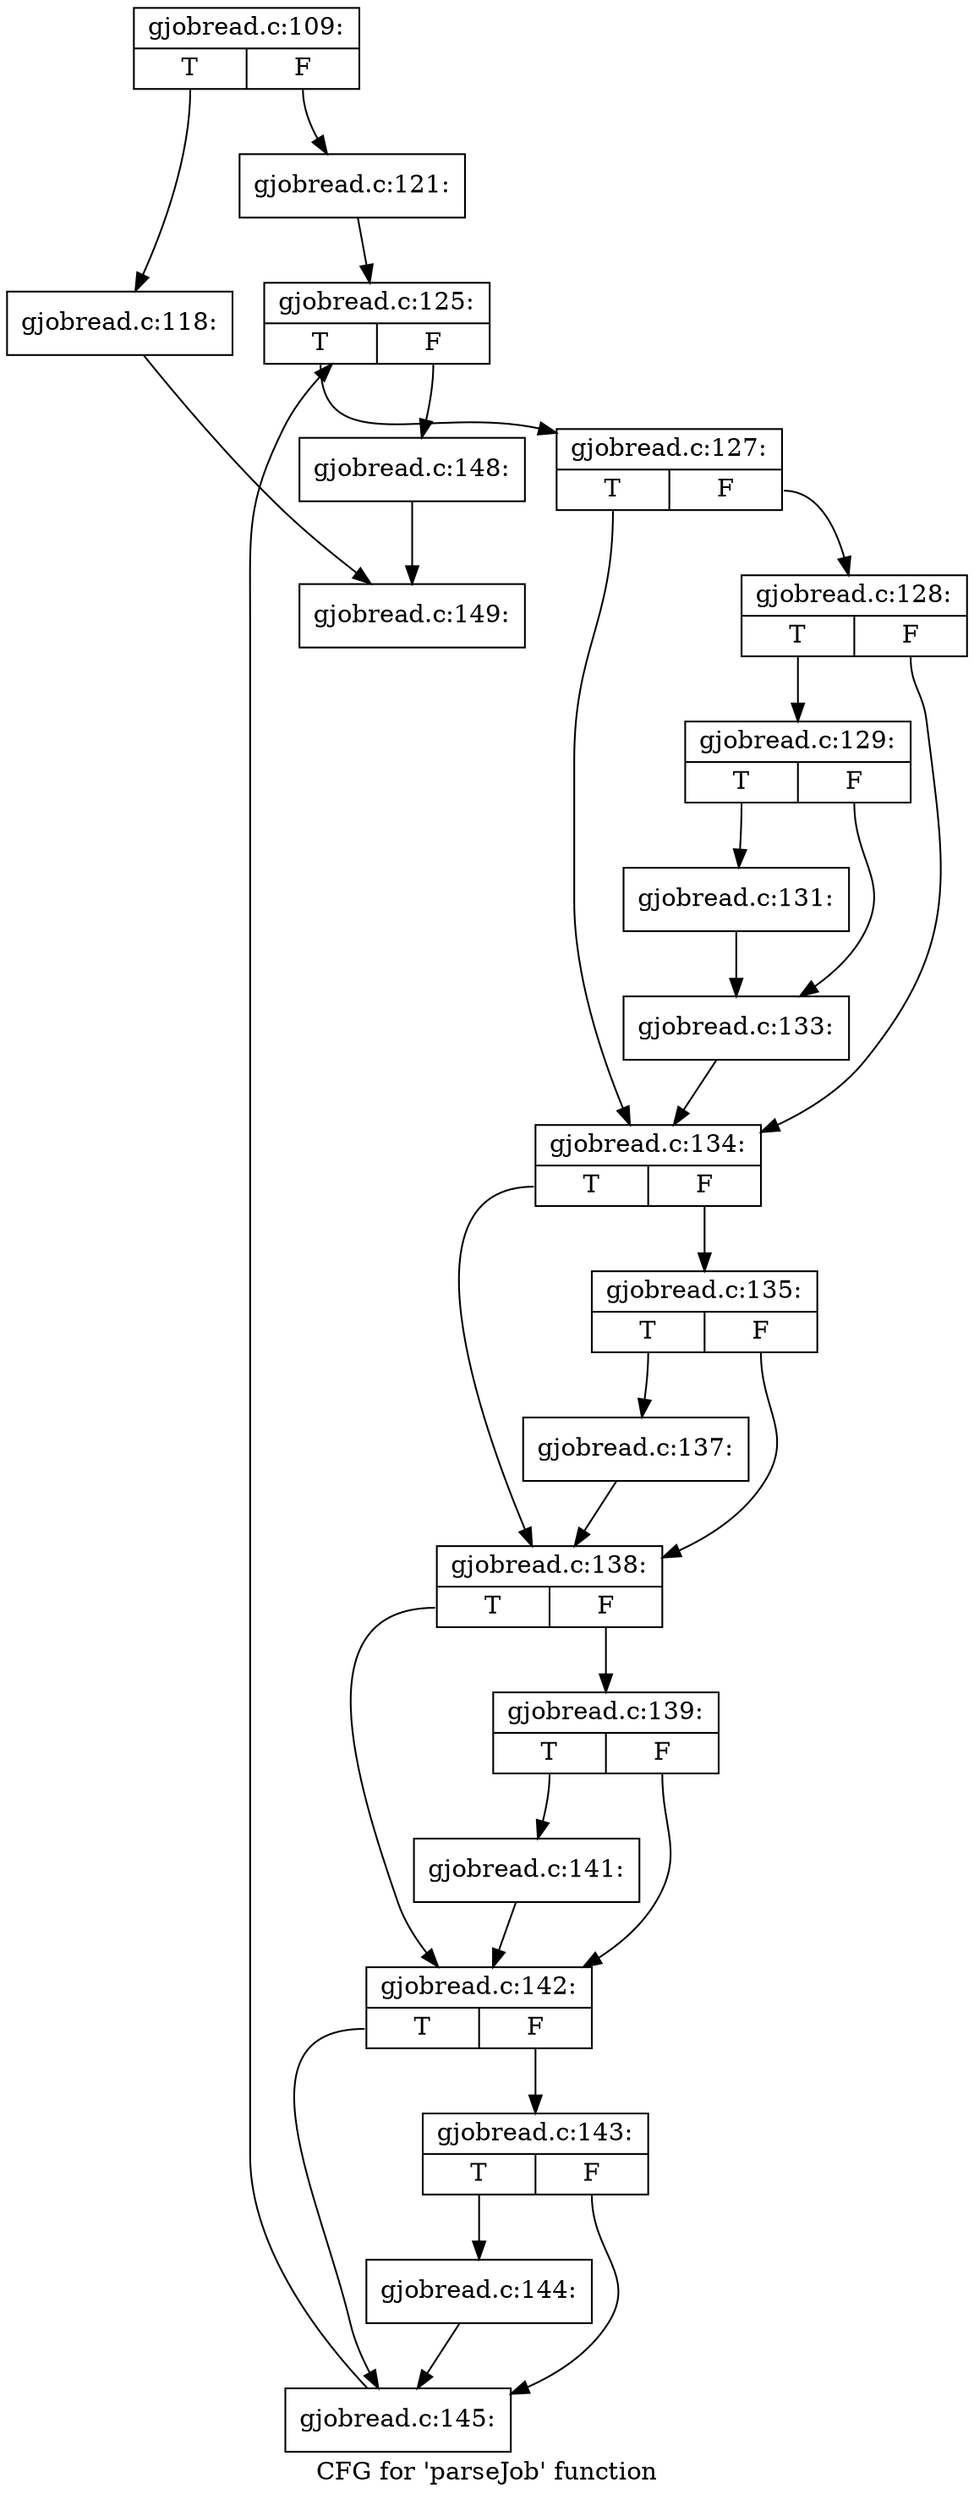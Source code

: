digraph "CFG for 'parseJob' function" {
	label="CFG for 'parseJob' function";

	Node0x52224d0 [shape=record,label="{gjobread.c:109:|{<s0>T|<s1>F}}"];
	Node0x52224d0:s0 -> Node0x523c570;
	Node0x52224d0:s1 -> Node0x523c8a0;
	Node0x523c570 [shape=record,label="{gjobread.c:118:}"];
	Node0x523c570 -> Node0x5222970;
	Node0x523c8a0 [shape=record,label="{gjobread.c:121:}"];
	Node0x523c8a0 -> Node0x523d190;
	Node0x523d190 [shape=record,label="{gjobread.c:125:|{<s0>T|<s1>F}}"];
	Node0x523d190:s0 -> Node0x523d450;
	Node0x523d190:s1 -> Node0x523d340;
	Node0x523d450 [shape=record,label="{gjobread.c:127:|{<s0>T|<s1>F}}"];
	Node0x523d450:s0 -> Node0x523d650;
	Node0x523d450:s1 -> Node0x523d6a0;
	Node0x523d6a0 [shape=record,label="{gjobread.c:128:|{<s0>T|<s1>F}}"];
	Node0x523d6a0:s0 -> Node0x523d600;
	Node0x523d6a0:s1 -> Node0x523d650;
	Node0x523d600 [shape=record,label="{gjobread.c:129:|{<s0>T|<s1>F}}"];
	Node0x523d600:s0 -> Node0x523e940;
	Node0x523d600:s1 -> Node0x523ee80;
	Node0x523e940 [shape=record,label="{gjobread.c:131:}"];
	Node0x523e940 -> Node0x523ee80;
	Node0x523ee80 [shape=record,label="{gjobread.c:133:}"];
	Node0x523ee80 -> Node0x523d650;
	Node0x523d650 [shape=record,label="{gjobread.c:134:|{<s0>T|<s1>F}}"];
	Node0x523d650:s0 -> Node0x523f5c0;
	Node0x523d650:s1 -> Node0x523f610;
	Node0x523f610 [shape=record,label="{gjobread.c:135:|{<s0>T|<s1>F}}"];
	Node0x523f610:s0 -> Node0x523f570;
	Node0x523f610:s1 -> Node0x523f5c0;
	Node0x523f570 [shape=record,label="{gjobread.c:137:}"];
	Node0x523f570 -> Node0x523f5c0;
	Node0x523f5c0 [shape=record,label="{gjobread.c:138:|{<s0>T|<s1>F}}"];
	Node0x523f5c0:s0 -> Node0x5240240;
	Node0x523f5c0:s1 -> Node0x5240290;
	Node0x5240290 [shape=record,label="{gjobread.c:139:|{<s0>T|<s1>F}}"];
	Node0x5240290:s0 -> Node0x52406c0;
	Node0x5240290:s1 -> Node0x5240240;
	Node0x52406c0 [shape=record,label="{gjobread.c:141:}"];
	Node0x52406c0 -> Node0x5240240;
	Node0x5240240 [shape=record,label="{gjobread.c:142:|{<s0>T|<s1>F}}"];
	Node0x5240240:s0 -> Node0x52429b0;
	Node0x5240240:s1 -> Node0x5242a00;
	Node0x5242a00 [shape=record,label="{gjobread.c:143:|{<s0>T|<s1>F}}"];
	Node0x5242a00:s0 -> Node0x50a5cd0;
	Node0x5242a00:s1 -> Node0x52429b0;
	Node0x50a5cd0 [shape=record,label="{gjobread.c:144:}"];
	Node0x50a5cd0 -> Node0x52429b0;
	Node0x52429b0 [shape=record,label="{gjobread.c:145:}"];
	Node0x52429b0 -> Node0x523d190;
	Node0x523d340 [shape=record,label="{gjobread.c:148:}"];
	Node0x523d340 -> Node0x5222970;
	Node0x5222970 [shape=record,label="{gjobread.c:149:}"];
}
